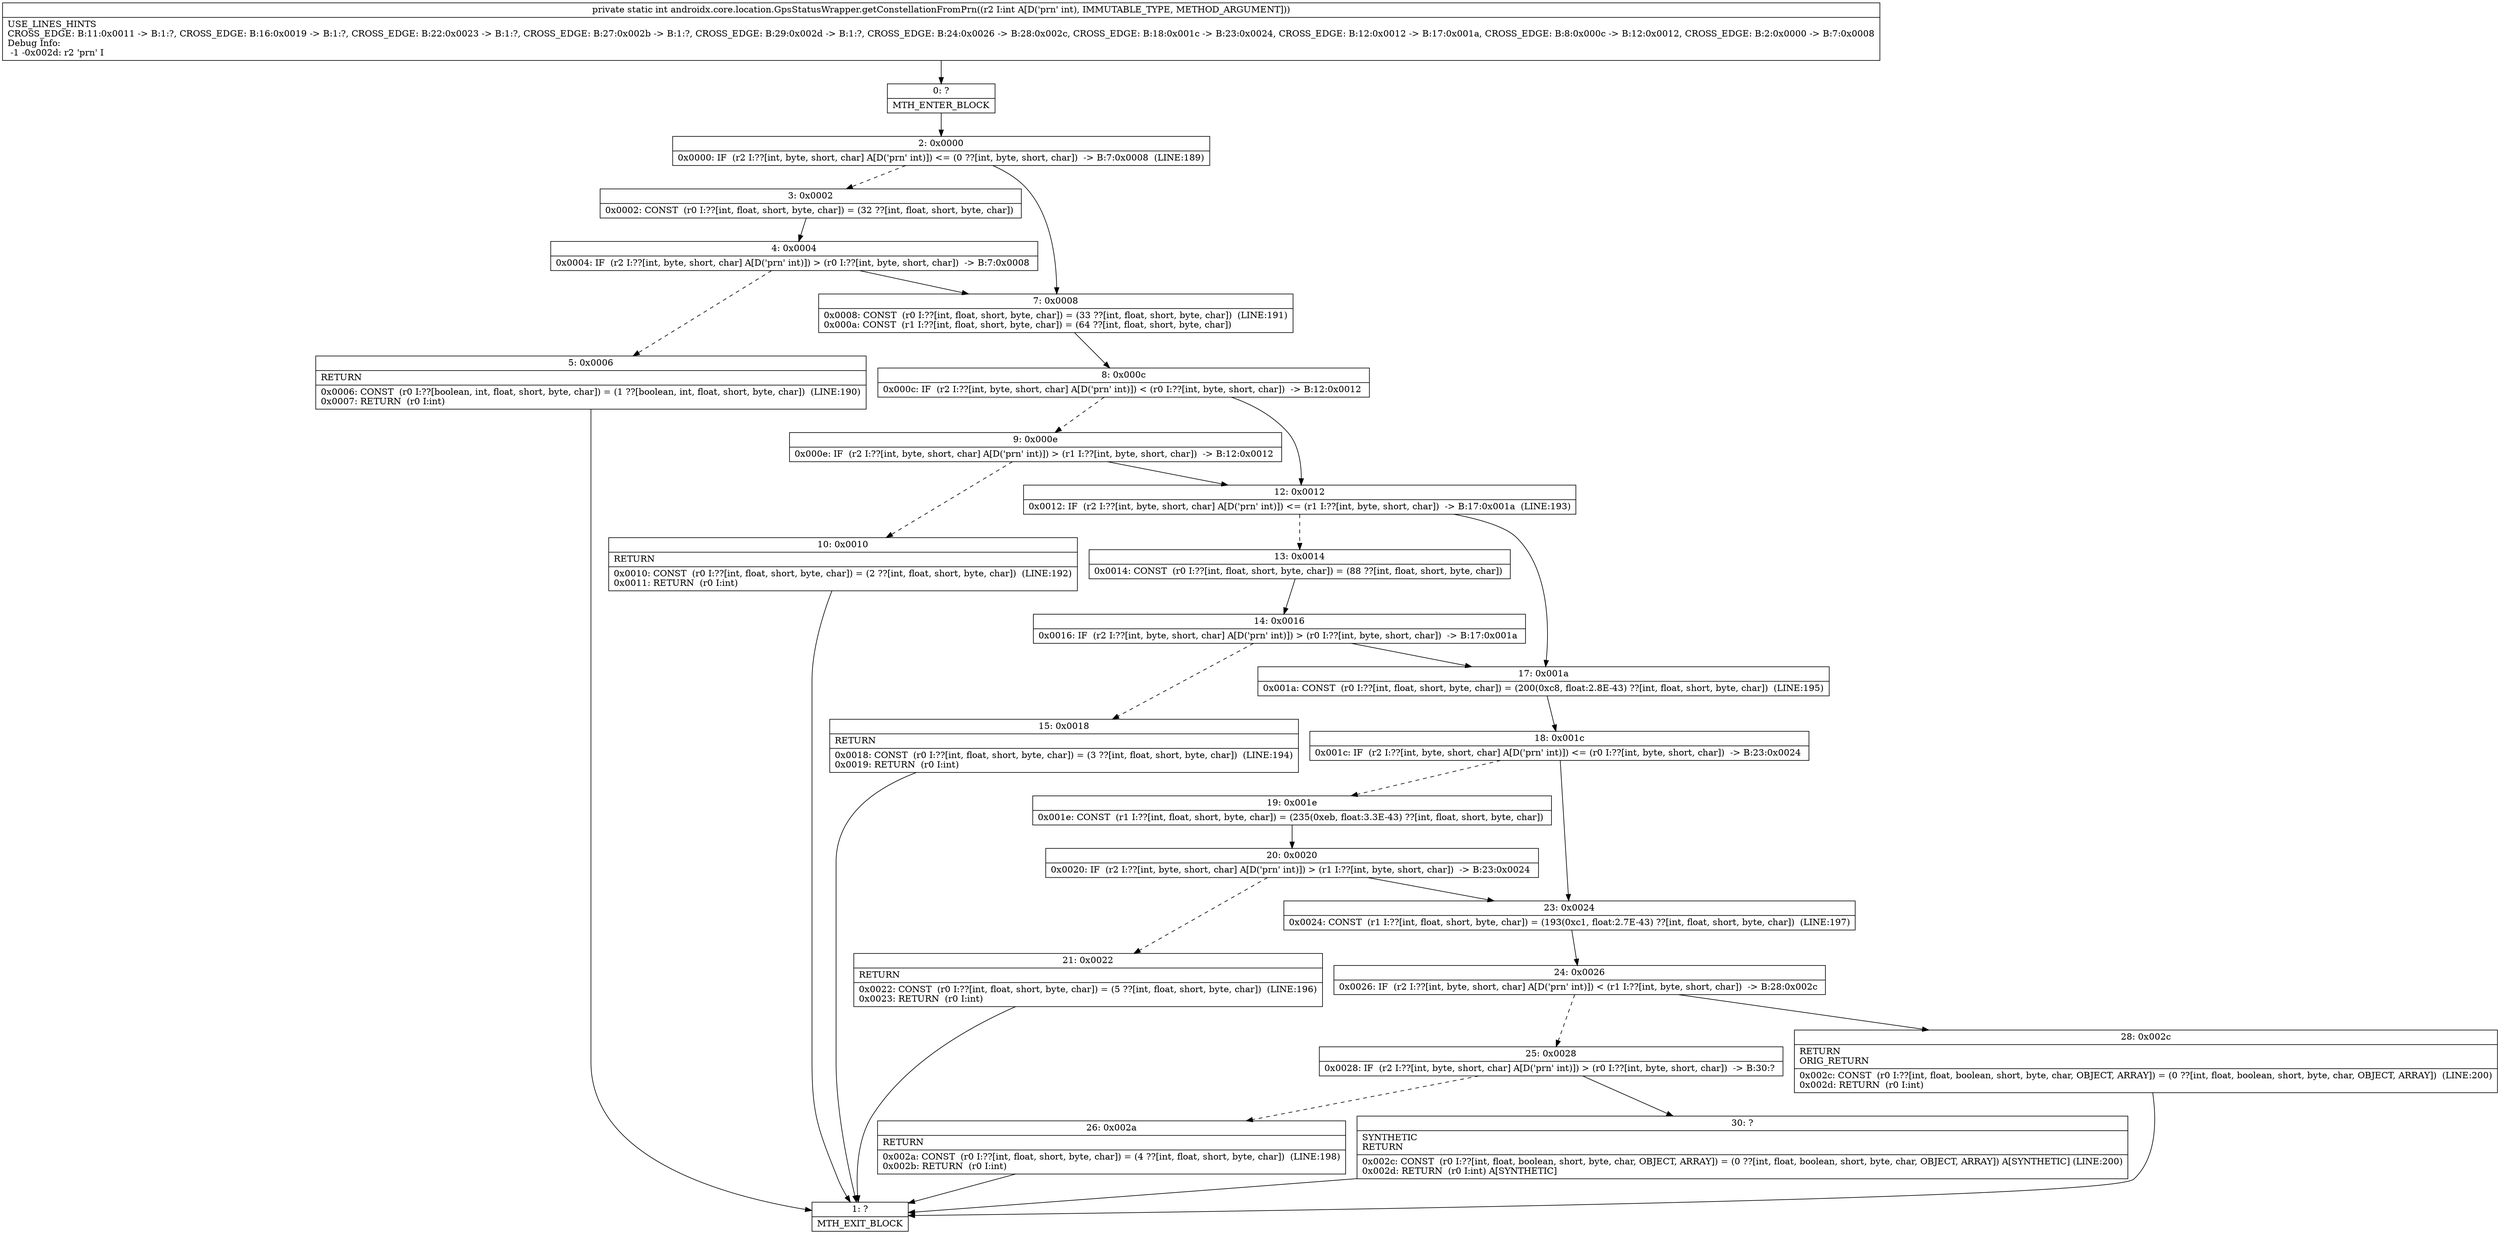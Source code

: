 digraph "CFG forandroidx.core.location.GpsStatusWrapper.getConstellationFromPrn(I)I" {
Node_0 [shape=record,label="{0\:\ ?|MTH_ENTER_BLOCK\l}"];
Node_2 [shape=record,label="{2\:\ 0x0000|0x0000: IF  (r2 I:??[int, byte, short, char] A[D('prn' int)]) \<= (0 ??[int, byte, short, char])  \-\> B:7:0x0008  (LINE:189)\l}"];
Node_3 [shape=record,label="{3\:\ 0x0002|0x0002: CONST  (r0 I:??[int, float, short, byte, char]) = (32 ??[int, float, short, byte, char]) \l}"];
Node_4 [shape=record,label="{4\:\ 0x0004|0x0004: IF  (r2 I:??[int, byte, short, char] A[D('prn' int)]) \> (r0 I:??[int, byte, short, char])  \-\> B:7:0x0008 \l}"];
Node_5 [shape=record,label="{5\:\ 0x0006|RETURN\l|0x0006: CONST  (r0 I:??[boolean, int, float, short, byte, char]) = (1 ??[boolean, int, float, short, byte, char])  (LINE:190)\l0x0007: RETURN  (r0 I:int) \l}"];
Node_1 [shape=record,label="{1\:\ ?|MTH_EXIT_BLOCK\l}"];
Node_7 [shape=record,label="{7\:\ 0x0008|0x0008: CONST  (r0 I:??[int, float, short, byte, char]) = (33 ??[int, float, short, byte, char])  (LINE:191)\l0x000a: CONST  (r1 I:??[int, float, short, byte, char]) = (64 ??[int, float, short, byte, char]) \l}"];
Node_8 [shape=record,label="{8\:\ 0x000c|0x000c: IF  (r2 I:??[int, byte, short, char] A[D('prn' int)]) \< (r0 I:??[int, byte, short, char])  \-\> B:12:0x0012 \l}"];
Node_9 [shape=record,label="{9\:\ 0x000e|0x000e: IF  (r2 I:??[int, byte, short, char] A[D('prn' int)]) \> (r1 I:??[int, byte, short, char])  \-\> B:12:0x0012 \l}"];
Node_10 [shape=record,label="{10\:\ 0x0010|RETURN\l|0x0010: CONST  (r0 I:??[int, float, short, byte, char]) = (2 ??[int, float, short, byte, char])  (LINE:192)\l0x0011: RETURN  (r0 I:int) \l}"];
Node_12 [shape=record,label="{12\:\ 0x0012|0x0012: IF  (r2 I:??[int, byte, short, char] A[D('prn' int)]) \<= (r1 I:??[int, byte, short, char])  \-\> B:17:0x001a  (LINE:193)\l}"];
Node_13 [shape=record,label="{13\:\ 0x0014|0x0014: CONST  (r0 I:??[int, float, short, byte, char]) = (88 ??[int, float, short, byte, char]) \l}"];
Node_14 [shape=record,label="{14\:\ 0x0016|0x0016: IF  (r2 I:??[int, byte, short, char] A[D('prn' int)]) \> (r0 I:??[int, byte, short, char])  \-\> B:17:0x001a \l}"];
Node_15 [shape=record,label="{15\:\ 0x0018|RETURN\l|0x0018: CONST  (r0 I:??[int, float, short, byte, char]) = (3 ??[int, float, short, byte, char])  (LINE:194)\l0x0019: RETURN  (r0 I:int) \l}"];
Node_17 [shape=record,label="{17\:\ 0x001a|0x001a: CONST  (r0 I:??[int, float, short, byte, char]) = (200(0xc8, float:2.8E\-43) ??[int, float, short, byte, char])  (LINE:195)\l}"];
Node_18 [shape=record,label="{18\:\ 0x001c|0x001c: IF  (r2 I:??[int, byte, short, char] A[D('prn' int)]) \<= (r0 I:??[int, byte, short, char])  \-\> B:23:0x0024 \l}"];
Node_19 [shape=record,label="{19\:\ 0x001e|0x001e: CONST  (r1 I:??[int, float, short, byte, char]) = (235(0xeb, float:3.3E\-43) ??[int, float, short, byte, char]) \l}"];
Node_20 [shape=record,label="{20\:\ 0x0020|0x0020: IF  (r2 I:??[int, byte, short, char] A[D('prn' int)]) \> (r1 I:??[int, byte, short, char])  \-\> B:23:0x0024 \l}"];
Node_21 [shape=record,label="{21\:\ 0x0022|RETURN\l|0x0022: CONST  (r0 I:??[int, float, short, byte, char]) = (5 ??[int, float, short, byte, char])  (LINE:196)\l0x0023: RETURN  (r0 I:int) \l}"];
Node_23 [shape=record,label="{23\:\ 0x0024|0x0024: CONST  (r1 I:??[int, float, short, byte, char]) = (193(0xc1, float:2.7E\-43) ??[int, float, short, byte, char])  (LINE:197)\l}"];
Node_24 [shape=record,label="{24\:\ 0x0026|0x0026: IF  (r2 I:??[int, byte, short, char] A[D('prn' int)]) \< (r1 I:??[int, byte, short, char])  \-\> B:28:0x002c \l}"];
Node_25 [shape=record,label="{25\:\ 0x0028|0x0028: IF  (r2 I:??[int, byte, short, char] A[D('prn' int)]) \> (r0 I:??[int, byte, short, char])  \-\> B:30:? \l}"];
Node_26 [shape=record,label="{26\:\ 0x002a|RETURN\l|0x002a: CONST  (r0 I:??[int, float, short, byte, char]) = (4 ??[int, float, short, byte, char])  (LINE:198)\l0x002b: RETURN  (r0 I:int) \l}"];
Node_30 [shape=record,label="{30\:\ ?|SYNTHETIC\lRETURN\l|0x002c: CONST  (r0 I:??[int, float, boolean, short, byte, char, OBJECT, ARRAY]) = (0 ??[int, float, boolean, short, byte, char, OBJECT, ARRAY]) A[SYNTHETIC] (LINE:200)\l0x002d: RETURN  (r0 I:int) A[SYNTHETIC]\l}"];
Node_28 [shape=record,label="{28\:\ 0x002c|RETURN\lORIG_RETURN\l|0x002c: CONST  (r0 I:??[int, float, boolean, short, byte, char, OBJECT, ARRAY]) = (0 ??[int, float, boolean, short, byte, char, OBJECT, ARRAY])  (LINE:200)\l0x002d: RETURN  (r0 I:int) \l}"];
MethodNode[shape=record,label="{private static int androidx.core.location.GpsStatusWrapper.getConstellationFromPrn((r2 I:int A[D('prn' int), IMMUTABLE_TYPE, METHOD_ARGUMENT]))  | USE_LINES_HINTS\lCROSS_EDGE: B:11:0x0011 \-\> B:1:?, CROSS_EDGE: B:16:0x0019 \-\> B:1:?, CROSS_EDGE: B:22:0x0023 \-\> B:1:?, CROSS_EDGE: B:27:0x002b \-\> B:1:?, CROSS_EDGE: B:29:0x002d \-\> B:1:?, CROSS_EDGE: B:24:0x0026 \-\> B:28:0x002c, CROSS_EDGE: B:18:0x001c \-\> B:23:0x0024, CROSS_EDGE: B:12:0x0012 \-\> B:17:0x001a, CROSS_EDGE: B:8:0x000c \-\> B:12:0x0012, CROSS_EDGE: B:2:0x0000 \-\> B:7:0x0008\lDebug Info:\l  \-1 \-0x002d: r2 'prn' I\l}"];
MethodNode -> Node_0;Node_0 -> Node_2;
Node_2 -> Node_3[style=dashed];
Node_2 -> Node_7;
Node_3 -> Node_4;
Node_4 -> Node_5[style=dashed];
Node_4 -> Node_7;
Node_5 -> Node_1;
Node_7 -> Node_8;
Node_8 -> Node_9[style=dashed];
Node_8 -> Node_12;
Node_9 -> Node_10[style=dashed];
Node_9 -> Node_12;
Node_10 -> Node_1;
Node_12 -> Node_13[style=dashed];
Node_12 -> Node_17;
Node_13 -> Node_14;
Node_14 -> Node_15[style=dashed];
Node_14 -> Node_17;
Node_15 -> Node_1;
Node_17 -> Node_18;
Node_18 -> Node_19[style=dashed];
Node_18 -> Node_23;
Node_19 -> Node_20;
Node_20 -> Node_21[style=dashed];
Node_20 -> Node_23;
Node_21 -> Node_1;
Node_23 -> Node_24;
Node_24 -> Node_25[style=dashed];
Node_24 -> Node_28;
Node_25 -> Node_26[style=dashed];
Node_25 -> Node_30;
Node_26 -> Node_1;
Node_30 -> Node_1;
Node_28 -> Node_1;
}

